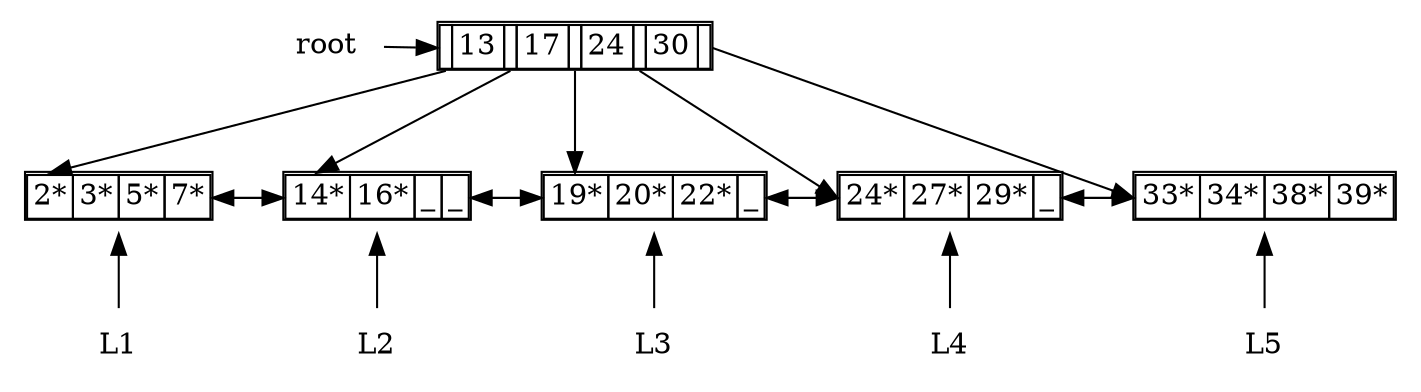 digraph G
{
    splines=false
    "block"
    [
        shape = none
        label = <<table border="1" cellborder="1" cellspacing="0">
                    <tr>
                        <td port="connector0"></td>
                        <td port="key0">13</td>
                        <td port="connector1"></td>
                        <td port="key1">17</td>
                        <td port="connector2"></td>
                        <td port="key2">24</td>
                        <td port="connector3"></td>
                        <td port="key3">30</td>
                        <td port="connector4"></td>
                    </tr>
                </table>>
    ]
    "block0"
    [
        shape = none
        label = <<table border="1" cellborder="1" cellspacing="0">
                    <tr>
                        <td port="key0">2*</td>
                        <td port="key1">3*</td>
                        <td port="key2">5*</td>
                        <td port="key3">7*</td>
                    </tr>
                </table>>
    ]
    "block1"
    [
        shape = none
        label = <<table border="1" cellborder="1" cellspacing="0">
                    <tr>
                        <td port="key0">14*</td>
                        <td port="key1">16*</td>
                        <td port="key2">_</td>
                        <td port="key3">_</td>
                    </tr>
                </table>>
    ]
    "block2"
    [
        shape = none
        label = <<table border="1" cellborder="1" cellspacing="0">
                    <tr>
                        <td port="key0">19*</td>
                        <td port="key1">20*</td>
                        <td port="key2">22*</td>
                        <td port="key3">_</td>
                    </tr>
                </table>>
    ]
    "block3"
    [
        shape = none
        label = <<table border="1" cellborder="1" cellspacing="0">
                    <tr>
                        <td port="key0">24*</td>
                        <td port="key1">27*</td>
                        <td port="key2">29*</td>
                        <td port="key3">_</td>
                    </tr>
                </table>>
    ]
    "block4"
    [
        shape = none
        label = <<table border="1" cellborder="1" cellspacing="0">
                    <tr>
                        <td port="key0">33*</td>
                        <td port="key1">34*</td>
                        <td port="key2">38*</td>
                        <td port="key3">39*</td>
                    </tr>
                </table>>
    ]

    "block":"connector0" -> "block0":"key0"
    "block":"connector1" -> "block1":"key0"
    "block":"connector2" -> "block2":"key0"
    "block":"connector3" -> "block3":"key0"
    "block":"connector4" -> "block4":"key0"

    "block1":"key0" -> "block0":"key3"
    "block0":"key3" -> "block1":"key0"
    "block2":"key0" -> "block1":"key3"
    "block1":"key3" -> "block2":"key0"
    "block3":"key0" -> "block2":"key3"
    "block2":"key3" -> "block3":"key0"
    "block4":"key0" -> "block3":"key3"
    "block3":"key3" -> "block4":"key0"

    "root" [ shape = none label="root" ]
    "L1" [ shape = none label="L1" ]
    "L2" [ shape = none label="L2" ]
    "L3" [ shape = none label="L3" ]
    "L4" [ shape = none label="L4" ]
    "L5" [ shape = none label="L5" ]
    "root" -> "block":"connector0"
    "L1" -> "block0":"connector0"
    "L2" -> "block1":"connector0"
    "L3" -> "block2":"connector0"
    "L4" -> "block3":"connector0"
    "L5" -> "block4":"connector0"

    {rank=min; "block", "root"}
    {rank=same; "block0" "block1" "block2" "block3" "block4"}
    {rank=max; "L1" "L2" "L3" "L4" "L5"}
}
